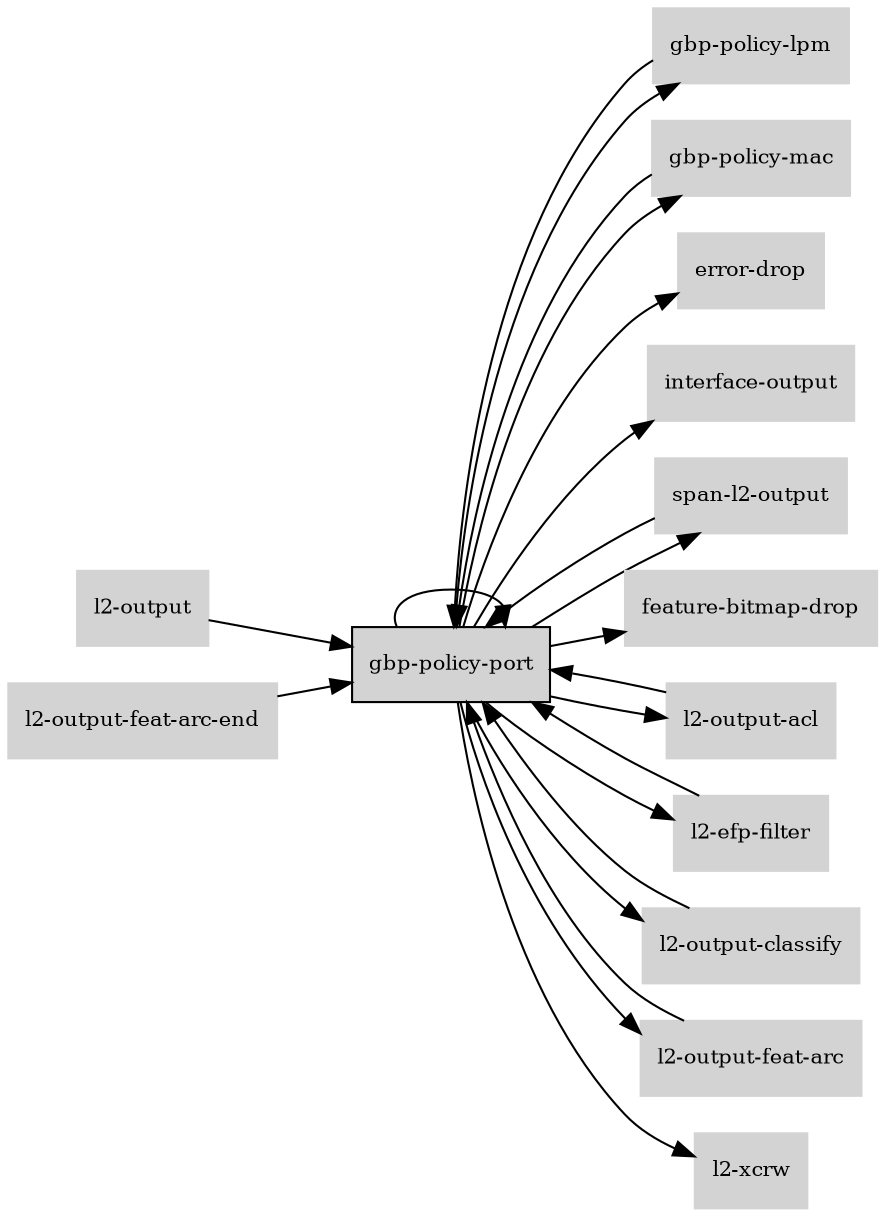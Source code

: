 digraph "gbp_policy_port_subgraph" {
  rankdir=LR;
  node [shape=box, style=filled, fontsize=10, color=lightgray, fontcolor=black, fillcolor=lightgray];
  "gbp-policy-port" [color=black, fontcolor=black, fillcolor=lightgray];
  edge [fontsize=8];
  "gbp-policy-lpm" -> "gbp-policy-port";
  "gbp-policy-mac" -> "gbp-policy-port";
  "gbp-policy-port" -> "error-drop";
  "gbp-policy-port" -> "interface-output";
  "gbp-policy-port" -> "span-l2-output";
  "gbp-policy-port" -> "gbp-policy-lpm";
  "gbp-policy-port" -> "gbp-policy-port";
  "gbp-policy-port" -> "gbp-policy-mac";
  "gbp-policy-port" -> "feature-bitmap-drop";
  "gbp-policy-port" -> "l2-output-acl";
  "gbp-policy-port" -> "l2-efp-filter";
  "gbp-policy-port" -> "l2-output-classify";
  "gbp-policy-port" -> "l2-output-feat-arc";
  "gbp-policy-port" -> "l2-xcrw";
  "l2-efp-filter" -> "gbp-policy-port";
  "l2-output-classify" -> "gbp-policy-port";
  "l2-output" -> "gbp-policy-port";
  "l2-output-acl" -> "gbp-policy-port";
  "l2-output-feat-arc" -> "gbp-policy-port";
  "l2-output-feat-arc-end" -> "gbp-policy-port";
  "span-l2-output" -> "gbp-policy-port";
}
